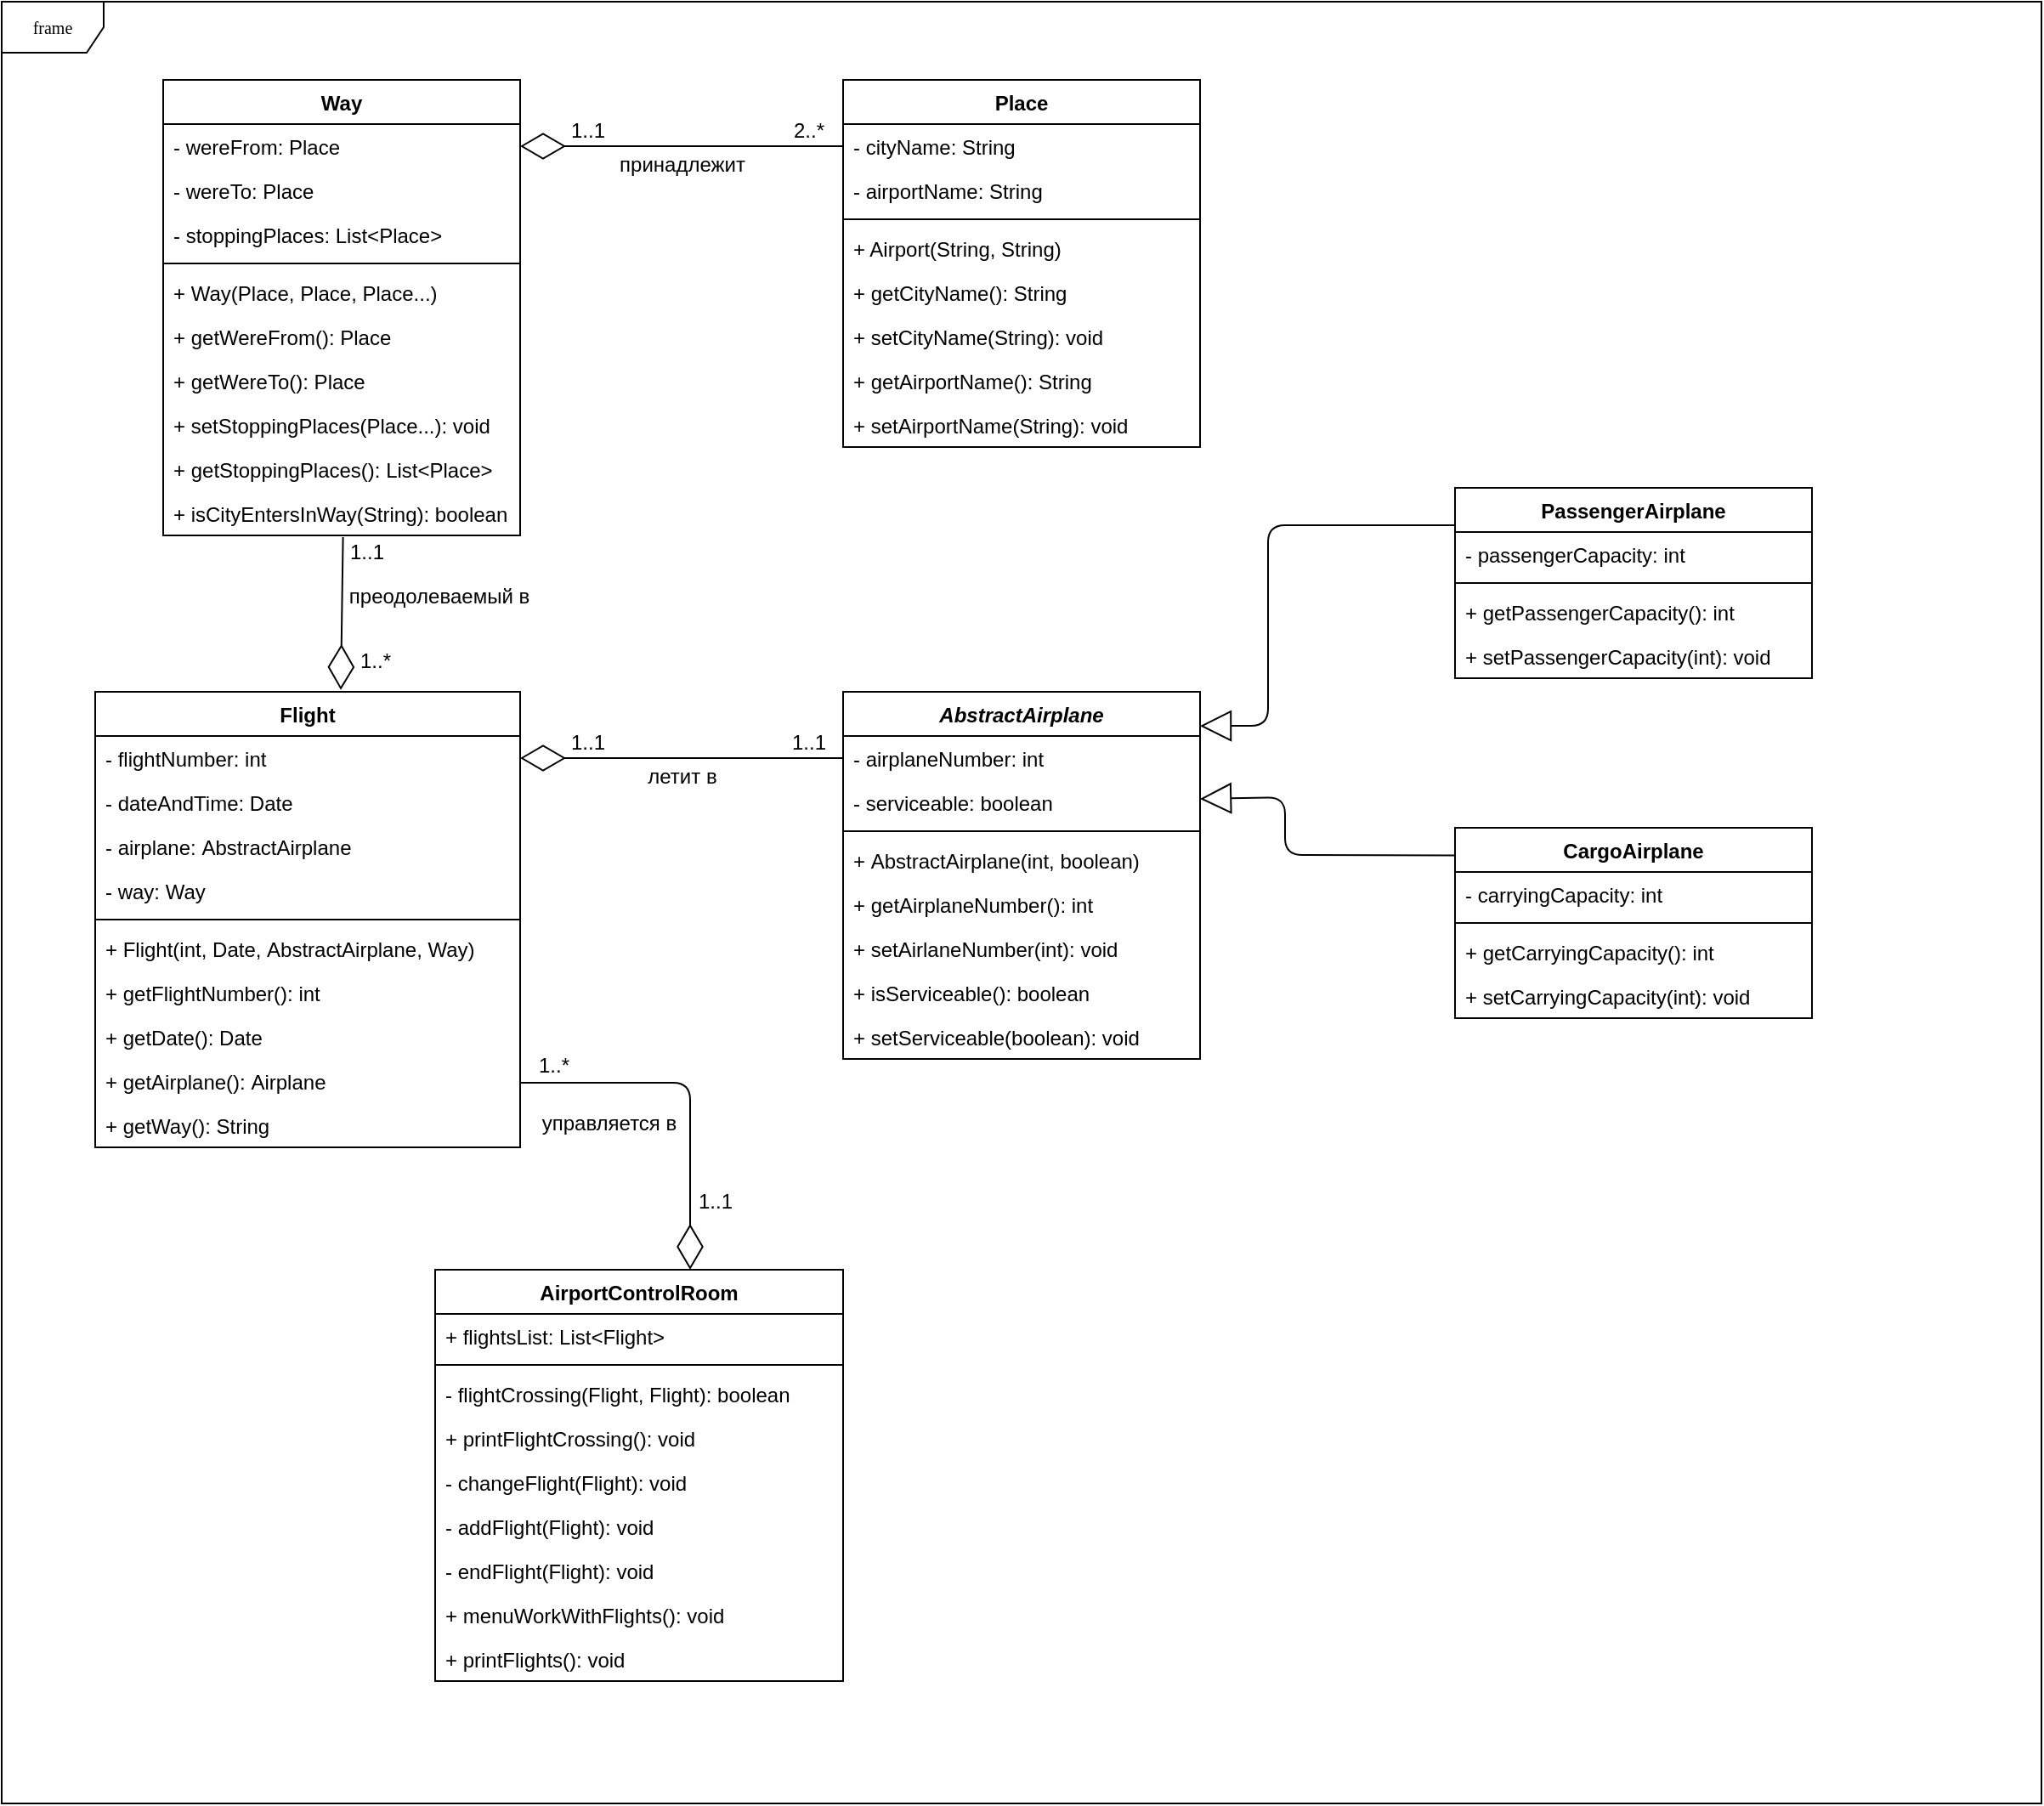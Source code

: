 <mxfile version="13.1.3" type="device"><diagram name="Page-1" id="c4acf3e9-155e-7222-9cf6-157b1a14988f"><mxGraphModel dx="2370" dy="1270" grid="1" gridSize="10" guides="1" tooltips="1" connect="1" arrows="1" fold="1" page="1" pageScale="1" pageWidth="850" pageHeight="1100" background="#ffffff" math="0" shadow="0"><root><mxCell id="0"/><mxCell id="1" parent="0"/><mxCell id="17acba5748e5396b-1" value="frame" style="shape=umlFrame;whiteSpace=wrap;html=1;rounded=0;shadow=0;comic=0;labelBackgroundColor=none;strokeWidth=1;fontFamily=Verdana;fontSize=10;align=center;" parent="1" vertex="1"><mxGeometry x="25" y="20" width="1200" height="1060" as="geometry"/></mxCell><mxCell id="I6-0GQsz2WGWXkgg8VqL-75" value="" style="endArrow=block;endSize=16;endFill=0;html=1;exitX=0.005;exitY=0.196;exitDx=0;exitDy=0;entryX=1;entryY=0.093;entryDx=0;entryDy=0;entryPerimeter=0;exitPerimeter=0;" parent="1" source="I6-0GQsz2WGWXkgg8VqL-67" target="I6-0GQsz2WGWXkgg8VqL-1" edge="1"><mxGeometry width="160" relative="1" as="geometry"><mxPoint x="780" y="436" as="sourcePoint"/><mxPoint x="940" y="436" as="targetPoint"/><Array as="points"><mxPoint x="770" y="328"/><mxPoint x="770" y="446"/></Array></mxGeometry></mxCell><mxCell id="I6-0GQsz2WGWXkgg8VqL-76" value="" style="endArrow=block;endSize=16;endFill=0;html=1;exitX=0.001;exitY=0.145;exitDx=0;exitDy=0;exitPerimeter=0;" parent="1" source="I6-0GQsz2WGWXkgg8VqL-71" target="I6-0GQsz2WGWXkgg8VqL-19" edge="1"><mxGeometry width="160" relative="1" as="geometry"><mxPoint x="610" y="656" as="sourcePoint"/><mxPoint x="770" y="656" as="targetPoint"/><Array as="points"><mxPoint x="780" y="522"/><mxPoint x="780" y="488"/></Array></mxGeometry></mxCell><mxCell id="I6-0GQsz2WGWXkgg8VqL-79" value="" style="endArrow=diamondThin;endFill=0;endSize=24;html=1;entryX=1;entryY=0.5;entryDx=0;entryDy=0;exitX=0;exitY=0.5;exitDx=0;exitDy=0;" parent="1" source="I6-0GQsz2WGWXkgg8VqL-18" target="I6-0GQsz2WGWXkgg8VqL-25" edge="1"><mxGeometry width="160" relative="1" as="geometry"><mxPoint x="500" y="376" as="sourcePoint"/><mxPoint x="660" y="376" as="targetPoint"/></mxGeometry></mxCell><mxCell id="I6-0GQsz2WGWXkgg8VqL-80" value="" style="endArrow=diamondThin;endFill=0;endSize=24;html=1;entryX=1;entryY=0.5;entryDx=0;entryDy=0;exitX=0;exitY=0.5;exitDx=0;exitDy=0;" parent="1" source="I6-0GQsz2WGWXkgg8VqL-33" target="I6-0GQsz2WGWXkgg8VqL-24" edge="1"><mxGeometry width="160" relative="1" as="geometry"><mxPoint x="345" y="146" as="sourcePoint"/><mxPoint x="505" y="146" as="targetPoint"/></mxGeometry></mxCell><mxCell id="I6-0GQsz2WGWXkgg8VqL-81" value="" style="endArrow=diamondThin;endFill=0;endSize=24;html=1;exitX=0.145;exitY=0.05;exitDx=0;exitDy=0;exitPerimeter=0;entryX=0.578;entryY=-0.004;entryDx=0;entryDy=0;entryPerimeter=0;" parent="1" source="vtVyplHSrlQMsGqNoP3o-5" target="I6-0GQsz2WGWXkgg8VqL-5" edge="1"><mxGeometry width="160" relative="1" as="geometry"><mxPoint x="500" y="376" as="sourcePoint"/><mxPoint x="660" y="376" as="targetPoint"/></mxGeometry></mxCell><mxCell id="I6-0GQsz2WGWXkgg8VqL-82" value="" style="endArrow=diamondThin;endFill=0;endSize=24;html=1;entryX=0.625;entryY=0;entryDx=0;entryDy=0;entryPerimeter=0;" parent="1" target="I6-0GQsz2WGWXkgg8VqL-14" edge="1"><mxGeometry width="160" relative="1" as="geometry"><mxPoint x="330" y="656" as="sourcePoint"/><mxPoint x="490" y="656" as="targetPoint"/><Array as="points"><mxPoint x="430" y="656"/></Array></mxGeometry></mxCell><mxCell id="vtVyplHSrlQMsGqNoP3o-1" value="1..1" style="text;html=1;strokeColor=none;fillColor=none;align=center;verticalAlign=middle;whiteSpace=wrap;rounded=0;" parent="1" vertex="1"><mxGeometry x="480" y="446" width="40" height="20" as="geometry"/></mxCell><mxCell id="vtVyplHSrlQMsGqNoP3o-2" value="1..1" style="text;html=1;strokeColor=none;fillColor=none;align=center;verticalAlign=middle;whiteSpace=wrap;rounded=0;" parent="1" vertex="1"><mxGeometry x="350" y="446" width="40" height="20" as="geometry"/></mxCell><mxCell id="vtVyplHSrlQMsGqNoP3o-3" value="1..1" style="text;html=1;strokeColor=none;fillColor=none;align=center;verticalAlign=middle;whiteSpace=wrap;rounded=0;" parent="1" vertex="1"><mxGeometry x="350" y="86" width="40" height="20" as="geometry"/></mxCell><mxCell id="vtVyplHSrlQMsGqNoP3o-4" value="2..*" style="text;html=1;strokeColor=none;fillColor=none;align=center;verticalAlign=middle;whiteSpace=wrap;rounded=0;" parent="1" vertex="1"><mxGeometry x="480" y="86" width="40" height="20" as="geometry"/></mxCell><mxCell id="vtVyplHSrlQMsGqNoP3o-5" value="1..1" style="text;html=1;strokeColor=none;fillColor=none;align=center;verticalAlign=middle;whiteSpace=wrap;rounded=0;" parent="1" vertex="1"><mxGeometry x="220" y="334" width="40" height="20" as="geometry"/></mxCell><mxCell id="vtVyplHSrlQMsGqNoP3o-6" value="1..*" style="text;html=1;strokeColor=none;fillColor=none;align=center;verticalAlign=middle;whiteSpace=wrap;rounded=0;" parent="1" vertex="1"><mxGeometry x="225" y="398" width="40" height="20" as="geometry"/></mxCell><mxCell id="vtVyplHSrlQMsGqNoP3o-7" value="1..1" style="text;html=1;strokeColor=none;fillColor=none;align=center;verticalAlign=middle;whiteSpace=wrap;rounded=0;" parent="1" vertex="1"><mxGeometry x="425" y="716" width="40" height="20" as="geometry"/></mxCell><mxCell id="vtVyplHSrlQMsGqNoP3o-8" value="1..*" style="text;html=1;strokeColor=none;fillColor=none;align=center;verticalAlign=middle;whiteSpace=wrap;rounded=0;" parent="1" vertex="1"><mxGeometry x="330" y="636" width="40" height="20" as="geometry"/></mxCell><mxCell id="I6-0GQsz2WGWXkgg8VqL-29" value="Place" style="swimlane;fontStyle=1;align=center;verticalAlign=top;childLayout=stackLayout;horizontal=1;startSize=26;horizontalStack=0;resizeParent=1;resizeParentMax=0;resizeLast=0;collapsible=1;marginBottom=0;" parent="1" vertex="1"><mxGeometry x="520" y="66" width="210" height="216" as="geometry"/></mxCell><mxCell id="I6-0GQsz2WGWXkgg8VqL-33" value="- cityName: String" style="text;strokeColor=none;fillColor=none;align=left;verticalAlign=top;spacingLeft=4;spacingRight=4;overflow=hidden;rotatable=0;points=[[0,0.5],[1,0.5]];portConstraint=eastwest;" parent="I6-0GQsz2WGWXkgg8VqL-29" vertex="1"><mxGeometry y="26" width="210" height="26" as="geometry"/></mxCell><mxCell id="I6-0GQsz2WGWXkgg8VqL-34" value="- airportName: String" style="text;strokeColor=none;fillColor=none;align=left;verticalAlign=top;spacingLeft=4;spacingRight=4;overflow=hidden;rotatable=0;points=[[0,0.5],[1,0.5]];portConstraint=eastwest;" parent="I6-0GQsz2WGWXkgg8VqL-29" vertex="1"><mxGeometry y="52" width="210" height="26" as="geometry"/></mxCell><mxCell id="I6-0GQsz2WGWXkgg8VqL-31" value="" style="line;strokeWidth=1;fillColor=none;align=left;verticalAlign=middle;spacingTop=-1;spacingLeft=3;spacingRight=3;rotatable=0;labelPosition=right;points=[];portConstraint=eastwest;" parent="I6-0GQsz2WGWXkgg8VqL-29" vertex="1"><mxGeometry y="78" width="210" height="8" as="geometry"/></mxCell><mxCell id="I6-0GQsz2WGWXkgg8VqL-58" value="+ Airport(String, String)" style="text;strokeColor=none;fillColor=none;align=left;verticalAlign=top;spacingLeft=4;spacingRight=4;overflow=hidden;rotatable=0;points=[[0,0.5],[1,0.5]];portConstraint=eastwest;" parent="I6-0GQsz2WGWXkgg8VqL-29" vertex="1"><mxGeometry y="86" width="210" height="26" as="geometry"/></mxCell><mxCell id="I6-0GQsz2WGWXkgg8VqL-35" value="+ getCityName(): String" style="text;strokeColor=none;fillColor=none;align=left;verticalAlign=top;spacingLeft=4;spacingRight=4;overflow=hidden;rotatable=0;points=[[0,0.5],[1,0.5]];portConstraint=eastwest;" parent="I6-0GQsz2WGWXkgg8VqL-29" vertex="1"><mxGeometry y="112" width="210" height="26" as="geometry"/></mxCell><mxCell id="I6-0GQsz2WGWXkgg8VqL-36" value="+ setCityName(String): void" style="text;strokeColor=none;fillColor=none;align=left;verticalAlign=top;spacingLeft=4;spacingRight=4;overflow=hidden;rotatable=0;points=[[0,0.5],[1,0.5]];portConstraint=eastwest;" parent="I6-0GQsz2WGWXkgg8VqL-29" vertex="1"><mxGeometry y="138" width="210" height="26" as="geometry"/></mxCell><mxCell id="I6-0GQsz2WGWXkgg8VqL-37" value="+ getAirportName(): String" style="text;strokeColor=none;fillColor=none;align=left;verticalAlign=top;spacingLeft=4;spacingRight=4;overflow=hidden;rotatable=0;points=[[0,0.5],[1,0.5]];portConstraint=eastwest;" parent="I6-0GQsz2WGWXkgg8VqL-29" vertex="1"><mxGeometry y="164" width="210" height="26" as="geometry"/></mxCell><mxCell id="I6-0GQsz2WGWXkgg8VqL-32" value="+ setAirportName(String): void" style="text;strokeColor=none;fillColor=none;align=left;verticalAlign=top;spacingLeft=4;spacingRight=4;overflow=hidden;rotatable=0;points=[[0,0.5],[1,0.5]];portConstraint=eastwest;" parent="I6-0GQsz2WGWXkgg8VqL-29" vertex="1"><mxGeometry y="190" width="210" height="26" as="geometry"/></mxCell><mxCell id="I6-0GQsz2WGWXkgg8VqL-10" value="Way" style="swimlane;fontStyle=1;align=center;verticalAlign=top;childLayout=stackLayout;horizontal=1;startSize=26;horizontalStack=0;resizeParent=1;resizeParentMax=0;resizeLast=0;collapsible=1;marginBottom=0;" parent="1" vertex="1"><mxGeometry x="120" y="66" width="210" height="268" as="geometry"/></mxCell><mxCell id="I6-0GQsz2WGWXkgg8VqL-24" value="- wereFrom: Place" style="text;strokeColor=none;fillColor=none;align=left;verticalAlign=top;spacingLeft=4;spacingRight=4;overflow=hidden;rotatable=0;points=[[0,0.5],[1,0.5]];portConstraint=eastwest;" parent="I6-0GQsz2WGWXkgg8VqL-10" vertex="1"><mxGeometry y="26" width="210" height="26" as="geometry"/></mxCell><mxCell id="I6-0GQsz2WGWXkgg8VqL-23" value="- wereTo: Place" style="text;strokeColor=none;fillColor=none;align=left;verticalAlign=top;spacingLeft=4;spacingRight=4;overflow=hidden;rotatable=0;points=[[0,0.5],[1,0.5]];portConstraint=eastwest;" parent="I6-0GQsz2WGWXkgg8VqL-10" vertex="1"><mxGeometry y="52" width="210" height="26" as="geometry"/></mxCell><mxCell id="I6-0GQsz2WGWXkgg8VqL-11" value="- stoppingPlaces: List&lt;Place&gt;" style="text;strokeColor=none;fillColor=none;align=left;verticalAlign=top;spacingLeft=4;spacingRight=4;overflow=hidden;rotatable=0;points=[[0,0.5],[1,0.5]];portConstraint=eastwest;" parent="I6-0GQsz2WGWXkgg8VqL-10" vertex="1"><mxGeometry y="78" width="210" height="26" as="geometry"/></mxCell><mxCell id="I6-0GQsz2WGWXkgg8VqL-12" value="" style="line;strokeWidth=1;fillColor=none;align=left;verticalAlign=middle;spacingTop=-1;spacingLeft=3;spacingRight=3;rotatable=0;labelPosition=right;points=[];portConstraint=eastwest;" parent="I6-0GQsz2WGWXkgg8VqL-10" vertex="1"><mxGeometry y="104" width="210" height="8" as="geometry"/></mxCell><mxCell id="I6-0GQsz2WGWXkgg8VqL-59" value="+ Way(Place, Place, Place...)" style="text;strokeColor=none;fillColor=none;align=left;verticalAlign=top;spacingLeft=4;spacingRight=4;overflow=hidden;rotatable=0;points=[[0,0.5],[1,0.5]];portConstraint=eastwest;" parent="I6-0GQsz2WGWXkgg8VqL-10" vertex="1"><mxGeometry y="112" width="210" height="26" as="geometry"/></mxCell><mxCell id="I6-0GQsz2WGWXkgg8VqL-45" value="+ getWereFrom(): Place" style="text;strokeColor=none;fillColor=none;align=left;verticalAlign=top;spacingLeft=4;spacingRight=4;overflow=hidden;rotatable=0;points=[[0,0.5],[1,0.5]];portConstraint=eastwest;" parent="I6-0GQsz2WGWXkgg8VqL-10" vertex="1"><mxGeometry y="138" width="210" height="26" as="geometry"/></mxCell><mxCell id="I6-0GQsz2WGWXkgg8VqL-46" value="+ getWereTo(): Place" style="text;strokeColor=none;fillColor=none;align=left;verticalAlign=top;spacingLeft=4;spacingRight=4;overflow=hidden;rotatable=0;points=[[0,0.5],[1,0.5]];portConstraint=eastwest;" parent="I6-0GQsz2WGWXkgg8VqL-10" vertex="1"><mxGeometry y="164" width="210" height="26" as="geometry"/></mxCell><mxCell id="I6-0GQsz2WGWXkgg8VqL-47" value="+ setStoppingPlaces(Place...): void" style="text;strokeColor=none;fillColor=none;align=left;verticalAlign=top;spacingLeft=4;spacingRight=4;overflow=hidden;rotatable=0;points=[[0,0.5],[1,0.5]];portConstraint=eastwest;" parent="I6-0GQsz2WGWXkgg8VqL-10" vertex="1"><mxGeometry y="190" width="210" height="26" as="geometry"/></mxCell><mxCell id="I6-0GQsz2WGWXkgg8VqL-51" value="+ getStoppingPlaces(): List&lt;Place&gt;" style="text;strokeColor=none;fillColor=none;align=left;verticalAlign=top;spacingLeft=4;spacingRight=4;overflow=hidden;rotatable=0;points=[[0,0.5],[1,0.5]];portConstraint=eastwest;" parent="I6-0GQsz2WGWXkgg8VqL-10" vertex="1"><mxGeometry y="216" width="210" height="26" as="geometry"/></mxCell><mxCell id="I6-0GQsz2WGWXkgg8VqL-52" value="+ isCityEntersInWay(String): boolean" style="text;strokeColor=none;fillColor=none;align=left;verticalAlign=top;spacingLeft=4;spacingRight=4;overflow=hidden;rotatable=0;points=[[0,0.5],[1,0.5]];portConstraint=eastwest;" parent="I6-0GQsz2WGWXkgg8VqL-10" vertex="1"><mxGeometry y="242" width="210" height="26" as="geometry"/></mxCell><mxCell id="I6-0GQsz2WGWXkgg8VqL-5" value="Flight" style="swimlane;fontStyle=1;align=center;verticalAlign=top;childLayout=stackLayout;horizontal=1;startSize=26;horizontalStack=0;resizeParent=1;resizeParentMax=0;resizeLast=0;collapsible=1;marginBottom=0;" parent="1" vertex="1"><mxGeometry x="80" y="426" width="250" height="268" as="geometry"><mxRectangle x="120" y="120" width="70" height="26" as="alternateBounds"/></mxGeometry></mxCell><mxCell id="I6-0GQsz2WGWXkgg8VqL-25" value="- flightNumber: int" style="text;strokeColor=none;fillColor=none;align=left;verticalAlign=top;spacingLeft=4;spacingRight=4;overflow=hidden;rotatable=0;points=[[0,0.5],[1,0.5]];portConstraint=eastwest;" parent="I6-0GQsz2WGWXkgg8VqL-5" vertex="1"><mxGeometry y="26" width="250" height="26" as="geometry"/></mxCell><mxCell id="I6-0GQsz2WGWXkgg8VqL-26" value="- dateAndTime: Date" style="text;strokeColor=none;fillColor=none;align=left;verticalAlign=top;spacingLeft=4;spacingRight=4;overflow=hidden;rotatable=0;points=[[0,0.5],[1,0.5]];portConstraint=eastwest;" parent="I6-0GQsz2WGWXkgg8VqL-5" vertex="1"><mxGeometry y="52" width="250" height="26" as="geometry"/></mxCell><mxCell id="I6-0GQsz2WGWXkgg8VqL-27" value="- airplane: AbstractAirplane" style="text;strokeColor=none;fillColor=none;align=left;verticalAlign=top;spacingLeft=4;spacingRight=4;overflow=hidden;rotatable=0;points=[[0,0.5],[1,0.5]];portConstraint=eastwest;" parent="I6-0GQsz2WGWXkgg8VqL-5" vertex="1"><mxGeometry y="78" width="250" height="26" as="geometry"/></mxCell><mxCell id="I6-0GQsz2WGWXkgg8VqL-28" value="- way: Way" style="text;strokeColor=none;fillColor=none;align=left;verticalAlign=top;spacingLeft=4;spacingRight=4;overflow=hidden;rotatable=0;points=[[0,0.5],[1,0.5]];portConstraint=eastwest;" parent="I6-0GQsz2WGWXkgg8VqL-5" vertex="1"><mxGeometry y="104" width="250" height="26" as="geometry"/></mxCell><mxCell id="I6-0GQsz2WGWXkgg8VqL-7" value="" style="line;strokeWidth=1;fillColor=none;align=left;verticalAlign=middle;spacingTop=-1;spacingLeft=3;spacingRight=3;rotatable=0;labelPosition=right;points=[];portConstraint=eastwest;" parent="I6-0GQsz2WGWXkgg8VqL-5" vertex="1"><mxGeometry y="130" width="250" height="8" as="geometry"/></mxCell><mxCell id="I6-0GQsz2WGWXkgg8VqL-53" value="+ Flight(int, Date, AbstractAirplane, Way)" style="text;strokeColor=none;fillColor=none;align=left;verticalAlign=top;spacingLeft=4;spacingRight=4;overflow=hidden;rotatable=0;points=[[0,0.5],[1,0.5]];portConstraint=eastwest;" parent="I6-0GQsz2WGWXkgg8VqL-5" vertex="1"><mxGeometry y="138" width="250" height="26" as="geometry"/></mxCell><mxCell id="I6-0GQsz2WGWXkgg8VqL-54" value="+ getFlightNumber(): int" style="text;strokeColor=none;fillColor=none;align=left;verticalAlign=top;spacingLeft=4;spacingRight=4;overflow=hidden;rotatable=0;points=[[0,0.5],[1,0.5]];portConstraint=eastwest;" parent="I6-0GQsz2WGWXkgg8VqL-5" vertex="1"><mxGeometry y="164" width="250" height="26" as="geometry"/></mxCell><mxCell id="I6-0GQsz2WGWXkgg8VqL-55" value="+ getDate(): Date" style="text;strokeColor=none;fillColor=none;align=left;verticalAlign=top;spacingLeft=4;spacingRight=4;overflow=hidden;rotatable=0;points=[[0,0.5],[1,0.5]];portConstraint=eastwest;" parent="I6-0GQsz2WGWXkgg8VqL-5" vertex="1"><mxGeometry y="190" width="250" height="26" as="geometry"/></mxCell><mxCell id="I6-0GQsz2WGWXkgg8VqL-56" value="+ getAirplane(): Airplane" style="text;strokeColor=none;fillColor=none;align=left;verticalAlign=top;spacingLeft=4;spacingRight=4;overflow=hidden;rotatable=0;points=[[0,0.5],[1,0.5]];portConstraint=eastwest;" parent="I6-0GQsz2WGWXkgg8VqL-5" vertex="1"><mxGeometry y="216" width="250" height="26" as="geometry"/></mxCell><mxCell id="I6-0GQsz2WGWXkgg8VqL-8" value="+ getWay(): String" style="text;strokeColor=none;fillColor=none;align=left;verticalAlign=top;spacingLeft=4;spacingRight=4;overflow=hidden;rotatable=0;points=[[0,0.5],[1,0.5]];portConstraint=eastwest;" parent="I6-0GQsz2WGWXkgg8VqL-5" vertex="1"><mxGeometry y="242" width="250" height="26" as="geometry"/></mxCell><mxCell id="I6-0GQsz2WGWXkgg8VqL-1" value="AbstractAirplane" style="swimlane;fontStyle=3;align=center;verticalAlign=top;childLayout=stackLayout;horizontal=1;startSize=26;horizontalStack=0;resizeParent=1;resizeParentMax=0;resizeLast=0;collapsible=1;marginBottom=0;" parent="1" vertex="1"><mxGeometry x="520" y="426" width="210" height="216" as="geometry"/></mxCell><mxCell id="I6-0GQsz2WGWXkgg8VqL-18" value="- airplaneNumber: int" style="text;strokeColor=none;fillColor=none;align=left;verticalAlign=top;spacingLeft=4;spacingRight=4;overflow=hidden;rotatable=0;points=[[0,0.5],[1,0.5]];portConstraint=eastwest;" parent="I6-0GQsz2WGWXkgg8VqL-1" vertex="1"><mxGeometry y="26" width="210" height="26" as="geometry"/></mxCell><mxCell id="I6-0GQsz2WGWXkgg8VqL-19" value="- serviceable: boolean" style="text;strokeColor=none;fillColor=none;align=left;verticalAlign=top;spacingLeft=4;spacingRight=4;overflow=hidden;rotatable=0;points=[[0,0.5],[1,0.5]];portConstraint=eastwest;" parent="I6-0GQsz2WGWXkgg8VqL-1" vertex="1"><mxGeometry y="52" width="210" height="26" as="geometry"/></mxCell><mxCell id="I6-0GQsz2WGWXkgg8VqL-3" value="" style="line;strokeWidth=1;fillColor=none;align=left;verticalAlign=middle;spacingTop=-1;spacingLeft=3;spacingRight=3;rotatable=0;labelPosition=right;points=[];portConstraint=eastwest;" parent="I6-0GQsz2WGWXkgg8VqL-1" vertex="1"><mxGeometry y="78" width="210" height="8" as="geometry"/></mxCell><mxCell id="I6-0GQsz2WGWXkgg8VqL-57" value="+ AbstractAirplane(int, boolean)" style="text;strokeColor=none;fillColor=none;align=left;verticalAlign=top;spacingLeft=4;spacingRight=4;overflow=hidden;rotatable=0;points=[[0,0.5],[1,0.5]];portConstraint=eastwest;" parent="I6-0GQsz2WGWXkgg8VqL-1" vertex="1"><mxGeometry y="86" width="210" height="26" as="geometry"/></mxCell><mxCell id="I6-0GQsz2WGWXkgg8VqL-20" value="+ getAirplaneNumber(): int" style="text;strokeColor=none;fillColor=none;align=left;verticalAlign=top;spacingLeft=4;spacingRight=4;overflow=hidden;rotatable=0;points=[[0,0.5],[1,0.5]];portConstraint=eastwest;" parent="I6-0GQsz2WGWXkgg8VqL-1" vertex="1"><mxGeometry y="112" width="210" height="26" as="geometry"/></mxCell><mxCell id="I6-0GQsz2WGWXkgg8VqL-21" value="+ setAirlaneNumber(int): void" style="text;strokeColor=none;fillColor=none;align=left;verticalAlign=top;spacingLeft=4;spacingRight=4;overflow=hidden;rotatable=0;points=[[0,0.5],[1,0.5]];portConstraint=eastwest;" parent="I6-0GQsz2WGWXkgg8VqL-1" vertex="1"><mxGeometry y="138" width="210" height="26" as="geometry"/></mxCell><mxCell id="I6-0GQsz2WGWXkgg8VqL-22" value="+ isServiceable(): boolean" style="text;strokeColor=none;fillColor=none;align=left;verticalAlign=top;spacingLeft=4;spacingRight=4;overflow=hidden;rotatable=0;points=[[0,0.5],[1,0.5]];portConstraint=eastwest;" parent="I6-0GQsz2WGWXkgg8VqL-1" vertex="1"><mxGeometry y="164" width="210" height="26" as="geometry"/></mxCell><mxCell id="I6-0GQsz2WGWXkgg8VqL-4" value="+ setServiceable(boolean): void" style="text;strokeColor=none;fillColor=none;align=left;verticalAlign=top;spacingLeft=4;spacingRight=4;overflow=hidden;rotatable=0;points=[[0,0.5],[1,0.5]];portConstraint=eastwest;" parent="I6-0GQsz2WGWXkgg8VqL-1" vertex="1"><mxGeometry y="190" width="210" height="26" as="geometry"/></mxCell><mxCell id="I6-0GQsz2WGWXkgg8VqL-14" value="AirportControlRoom&#10;" style="swimlane;fontStyle=1;align=center;verticalAlign=top;childLayout=stackLayout;horizontal=1;startSize=26;horizontalStack=0;resizeParent=1;resizeParentMax=0;resizeLast=0;collapsible=1;marginBottom=0;" parent="1" vertex="1"><mxGeometry x="280" y="766" width="240" height="242" as="geometry"/></mxCell><mxCell id="jcyXNqPhjmCM1SxrPmZe-1" value="+ flightsList: List&lt;Flight&gt;" style="text;strokeColor=none;fillColor=none;align=left;verticalAlign=top;spacingLeft=4;spacingRight=4;overflow=hidden;rotatable=0;points=[[0,0.5],[1,0.5]];portConstraint=eastwest;" parent="I6-0GQsz2WGWXkgg8VqL-14" vertex="1"><mxGeometry y="26" width="240" height="26" as="geometry"/></mxCell><mxCell id="I6-0GQsz2WGWXkgg8VqL-16" value="" style="line;strokeWidth=1;fillColor=none;align=left;verticalAlign=middle;spacingTop=-1;spacingLeft=3;spacingRight=3;rotatable=0;labelPosition=right;points=[];portConstraint=eastwest;" parent="I6-0GQsz2WGWXkgg8VqL-14" vertex="1"><mxGeometry y="52" width="240" height="8" as="geometry"/></mxCell><mxCell id="I6-0GQsz2WGWXkgg8VqL-60" value="- flightCrossing(Flight, Flight): boolean" style="text;strokeColor=none;fillColor=none;align=left;verticalAlign=top;spacingLeft=4;spacingRight=4;overflow=hidden;rotatable=0;points=[[0,0.5],[1,0.5]];portConstraint=eastwest;" parent="I6-0GQsz2WGWXkgg8VqL-14" vertex="1"><mxGeometry y="60" width="240" height="26" as="geometry"/></mxCell><mxCell id="I6-0GQsz2WGWXkgg8VqL-61" value="+ printFlightCrossing(): void" style="text;strokeColor=none;fillColor=none;align=left;verticalAlign=top;spacingLeft=4;spacingRight=4;overflow=hidden;rotatable=0;points=[[0,0.5],[1,0.5]];portConstraint=eastwest;" parent="I6-0GQsz2WGWXkgg8VqL-14" vertex="1"><mxGeometry y="86" width="240" height="26" as="geometry"/></mxCell><mxCell id="I6-0GQsz2WGWXkgg8VqL-62" value="- changeFlight(Flight): void" style="text;strokeColor=none;fillColor=none;align=left;verticalAlign=top;spacingLeft=4;spacingRight=4;overflow=hidden;rotatable=0;points=[[0,0.5],[1,0.5]];portConstraint=eastwest;" parent="I6-0GQsz2WGWXkgg8VqL-14" vertex="1"><mxGeometry y="112" width="240" height="26" as="geometry"/></mxCell><mxCell id="I6-0GQsz2WGWXkgg8VqL-63" value="- addFlight(Flight): void" style="text;strokeColor=none;fillColor=none;align=left;verticalAlign=top;spacingLeft=4;spacingRight=4;overflow=hidden;rotatable=0;points=[[0,0.5],[1,0.5]];portConstraint=eastwest;" parent="I6-0GQsz2WGWXkgg8VqL-14" vertex="1"><mxGeometry y="138" width="240" height="26" as="geometry"/></mxCell><mxCell id="I6-0GQsz2WGWXkgg8VqL-64" value="- endFlight(Flight): void" style="text;strokeColor=none;fillColor=none;align=left;verticalAlign=top;spacingLeft=4;spacingRight=4;overflow=hidden;rotatable=0;points=[[0,0.5],[1,0.5]];portConstraint=eastwest;" parent="I6-0GQsz2WGWXkgg8VqL-14" vertex="1"><mxGeometry y="164" width="240" height="26" as="geometry"/></mxCell><mxCell id="I6-0GQsz2WGWXkgg8VqL-66" value="+ menuWorkWithFlights(): void" style="text;strokeColor=none;fillColor=none;align=left;verticalAlign=top;spacingLeft=4;spacingRight=4;overflow=hidden;rotatable=0;points=[[0,0.5],[1,0.5]];portConstraint=eastwest;" parent="I6-0GQsz2WGWXkgg8VqL-14" vertex="1"><mxGeometry y="190" width="240" height="26" as="geometry"/></mxCell><mxCell id="I6-0GQsz2WGWXkgg8VqL-17" value="+ printFlights(): void" style="text;strokeColor=none;fillColor=none;align=left;verticalAlign=top;spacingLeft=4;spacingRight=4;overflow=hidden;rotatable=0;points=[[0,0.5],[1,0.5]];portConstraint=eastwest;" parent="I6-0GQsz2WGWXkgg8VqL-14" vertex="1"><mxGeometry y="216" width="240" height="26" as="geometry"/></mxCell><mxCell id="I6-0GQsz2WGWXkgg8VqL-67" value="PassengerAirplane" style="swimlane;fontStyle=1;align=center;verticalAlign=top;childLayout=stackLayout;horizontal=1;startSize=26;horizontalStack=0;resizeParent=1;resizeParentMax=0;resizeLast=0;collapsible=1;marginBottom=0;" parent="1" vertex="1"><mxGeometry x="880" y="306" width="210" height="112" as="geometry"/></mxCell><mxCell id="I6-0GQsz2WGWXkgg8VqL-68" value="- passengerCapacity: int" style="text;strokeColor=none;fillColor=none;align=left;verticalAlign=top;spacingLeft=4;spacingRight=4;overflow=hidden;rotatable=0;points=[[0,0.5],[1,0.5]];portConstraint=eastwest;" parent="I6-0GQsz2WGWXkgg8VqL-67" vertex="1"><mxGeometry y="26" width="210" height="26" as="geometry"/></mxCell><mxCell id="I6-0GQsz2WGWXkgg8VqL-69" value="" style="line;strokeWidth=1;fillColor=none;align=left;verticalAlign=middle;spacingTop=-1;spacingLeft=3;spacingRight=3;rotatable=0;labelPosition=right;points=[];portConstraint=eastwest;" parent="I6-0GQsz2WGWXkgg8VqL-67" vertex="1"><mxGeometry y="52" width="210" height="8" as="geometry"/></mxCell><mxCell id="I6-0GQsz2WGWXkgg8VqL-77" value="+ getPassengerCapacity(): int" style="text;strokeColor=none;fillColor=none;align=left;verticalAlign=top;spacingLeft=4;spacingRight=4;overflow=hidden;rotatable=0;points=[[0,0.5],[1,0.5]];portConstraint=eastwest;" parent="I6-0GQsz2WGWXkgg8VqL-67" vertex="1"><mxGeometry y="60" width="210" height="26" as="geometry"/></mxCell><mxCell id="I6-0GQsz2WGWXkgg8VqL-70" value="+ setPassengerCapacity(int): void" style="text;strokeColor=none;fillColor=none;align=left;verticalAlign=top;spacingLeft=4;spacingRight=4;overflow=hidden;rotatable=0;points=[[0,0.5],[1,0.5]];portConstraint=eastwest;" parent="I6-0GQsz2WGWXkgg8VqL-67" vertex="1"><mxGeometry y="86" width="210" height="26" as="geometry"/></mxCell><mxCell id="I6-0GQsz2WGWXkgg8VqL-71" value="CargoAirplane" style="swimlane;fontStyle=1;align=center;verticalAlign=top;childLayout=stackLayout;horizontal=1;startSize=26;horizontalStack=0;resizeParent=1;resizeParentMax=0;resizeLast=0;collapsible=1;marginBottom=0;" parent="1" vertex="1"><mxGeometry x="880" y="506" width="210" height="112" as="geometry"/></mxCell><mxCell id="I6-0GQsz2WGWXkgg8VqL-72" value="- carryingCapacity: int" style="text;strokeColor=none;fillColor=none;align=left;verticalAlign=top;spacingLeft=4;spacingRight=4;overflow=hidden;rotatable=0;points=[[0,0.5],[1,0.5]];portConstraint=eastwest;" parent="I6-0GQsz2WGWXkgg8VqL-71" vertex="1"><mxGeometry y="26" width="210" height="26" as="geometry"/></mxCell><mxCell id="I6-0GQsz2WGWXkgg8VqL-73" value="" style="line;strokeWidth=1;fillColor=none;align=left;verticalAlign=middle;spacingTop=-1;spacingLeft=3;spacingRight=3;rotatable=0;labelPosition=right;points=[];portConstraint=eastwest;" parent="I6-0GQsz2WGWXkgg8VqL-71" vertex="1"><mxGeometry y="52" width="210" height="8" as="geometry"/></mxCell><mxCell id="I6-0GQsz2WGWXkgg8VqL-78" value="+ getCarryingCapacity(): int" style="text;strokeColor=none;fillColor=none;align=left;verticalAlign=top;spacingLeft=4;spacingRight=4;overflow=hidden;rotatable=0;points=[[0,0.5],[1,0.5]];portConstraint=eastwest;" parent="I6-0GQsz2WGWXkgg8VqL-71" vertex="1"><mxGeometry y="60" width="210" height="26" as="geometry"/></mxCell><mxCell id="I6-0GQsz2WGWXkgg8VqL-74" value="+ setCarryingCapacity(int): void" style="text;strokeColor=none;fillColor=none;align=left;verticalAlign=top;spacingLeft=4;spacingRight=4;overflow=hidden;rotatable=0;points=[[0,0.5],[1,0.5]];portConstraint=eastwest;" parent="I6-0GQsz2WGWXkgg8VqL-71" vertex="1"><mxGeometry y="86" width="210" height="26" as="geometry"/></mxCell><mxCell id="jcyXNqPhjmCM1SxrPmZe-2" value="принадлежит" style="text;html=1;strokeColor=none;fillColor=none;align=center;verticalAlign=middle;whiteSpace=wrap;rounded=0;" parent="1" vertex="1"><mxGeometry x="377.5" y="106" width="95" height="20" as="geometry"/></mxCell><mxCell id="jcyXNqPhjmCM1SxrPmZe-3" value="летит в" style="text;html=1;strokeColor=none;fillColor=none;align=center;verticalAlign=middle;whiteSpace=wrap;rounded=0;" parent="1" vertex="1"><mxGeometry x="393" y="466" width="65" height="20" as="geometry"/></mxCell><mxCell id="jcyXNqPhjmCM1SxrPmZe-4" value="преодолеваемый в" style="text;html=1;strokeColor=none;fillColor=none;align=center;verticalAlign=middle;whiteSpace=wrap;rounded=0;" parent="1" vertex="1"><mxGeometry x="225" y="360" width="115" height="20" as="geometry"/></mxCell><mxCell id="jcyXNqPhjmCM1SxrPmZe-5" value="управляется в" style="text;html=1;strokeColor=none;fillColor=none;align=center;verticalAlign=middle;whiteSpace=wrap;rounded=0;" parent="1" vertex="1"><mxGeometry x="340" y="670" width="85" height="20" as="geometry"/></mxCell></root></mxGraphModel></diagram></mxfile>
